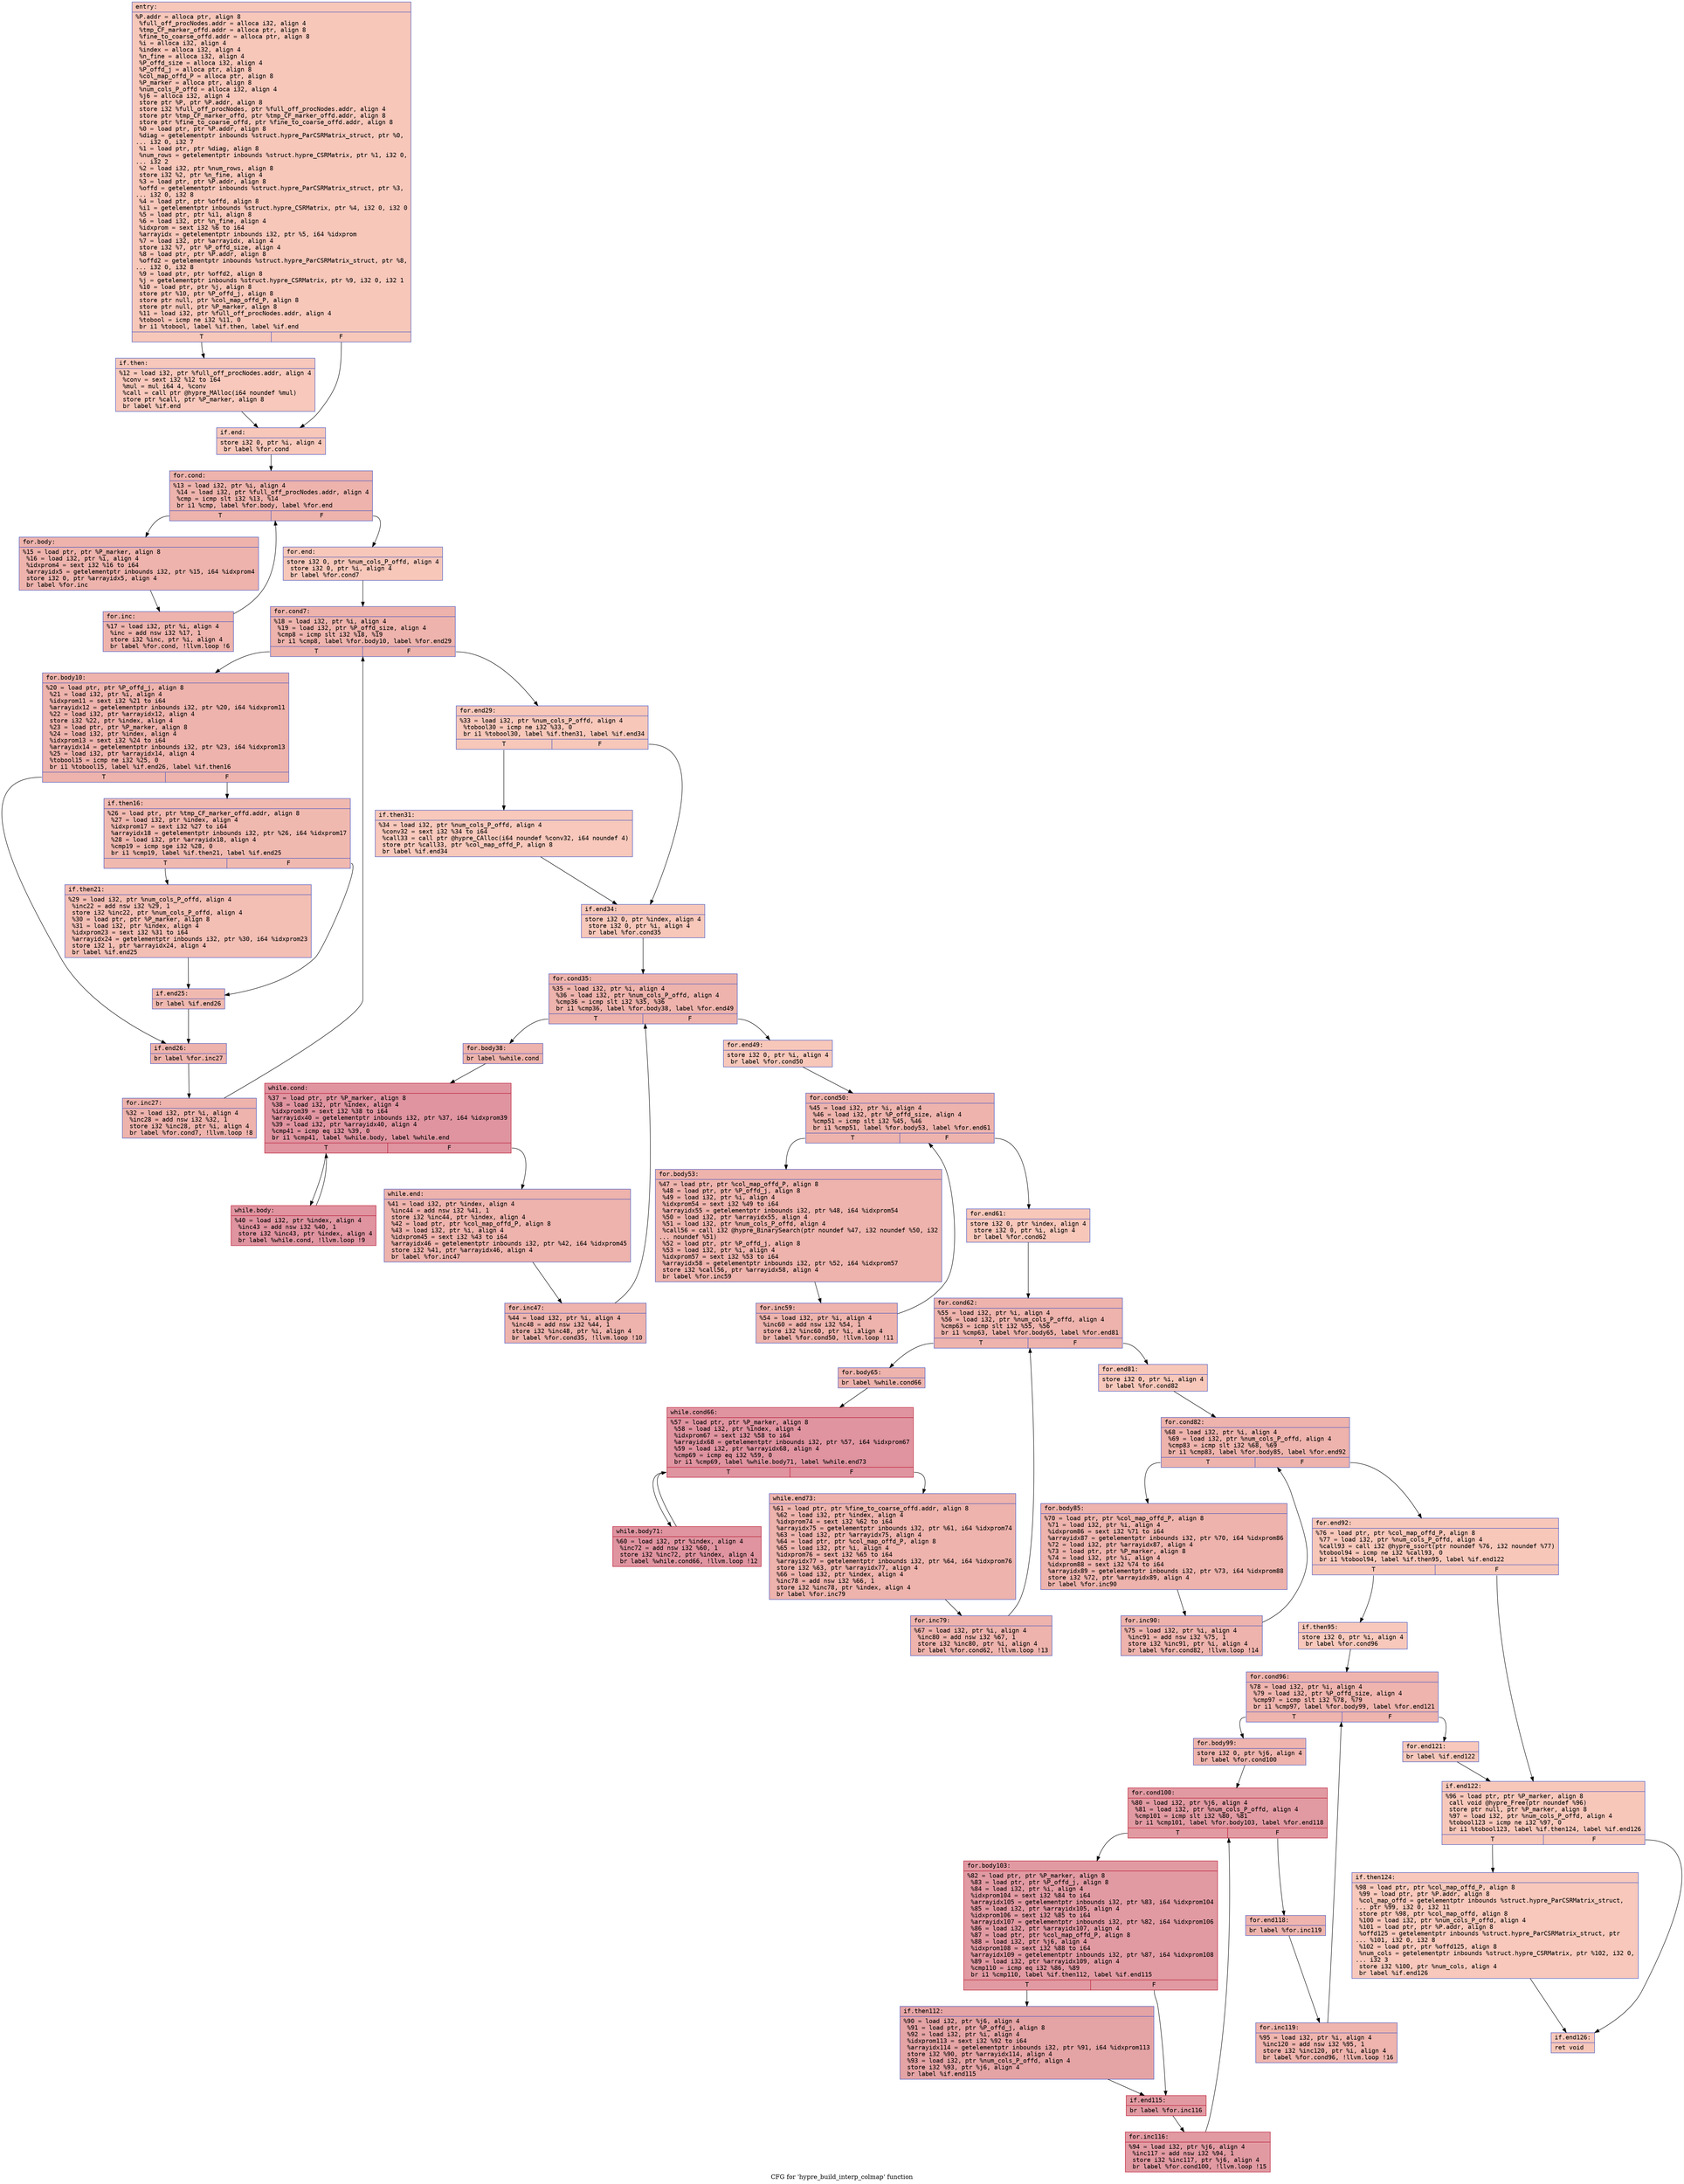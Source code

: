 digraph "CFG for 'hypre_build_interp_colmap' function" {
	label="CFG for 'hypre_build_interp_colmap' function";

	Node0x558fa7030950 [shape=record,color="#3d50c3ff", style=filled, fillcolor="#ec7f6370" fontname="Courier",label="{entry:\l|  %P.addr = alloca ptr, align 8\l  %full_off_procNodes.addr = alloca i32, align 4\l  %tmp_CF_marker_offd.addr = alloca ptr, align 8\l  %fine_to_coarse_offd.addr = alloca ptr, align 8\l  %i = alloca i32, align 4\l  %index = alloca i32, align 4\l  %n_fine = alloca i32, align 4\l  %P_offd_size = alloca i32, align 4\l  %P_offd_j = alloca ptr, align 8\l  %col_map_offd_P = alloca ptr, align 8\l  %P_marker = alloca ptr, align 8\l  %num_cols_P_offd = alloca i32, align 4\l  %j6 = alloca i32, align 4\l  store ptr %P, ptr %P.addr, align 8\l  store i32 %full_off_procNodes, ptr %full_off_procNodes.addr, align 4\l  store ptr %tmp_CF_marker_offd, ptr %tmp_CF_marker_offd.addr, align 8\l  store ptr %fine_to_coarse_offd, ptr %fine_to_coarse_offd.addr, align 8\l  %0 = load ptr, ptr %P.addr, align 8\l  %diag = getelementptr inbounds %struct.hypre_ParCSRMatrix_struct, ptr %0,\l... i32 0, i32 7\l  %1 = load ptr, ptr %diag, align 8\l  %num_rows = getelementptr inbounds %struct.hypre_CSRMatrix, ptr %1, i32 0,\l... i32 2\l  %2 = load i32, ptr %num_rows, align 8\l  store i32 %2, ptr %n_fine, align 4\l  %3 = load ptr, ptr %P.addr, align 8\l  %offd = getelementptr inbounds %struct.hypre_ParCSRMatrix_struct, ptr %3,\l... i32 0, i32 8\l  %4 = load ptr, ptr %offd, align 8\l  %i1 = getelementptr inbounds %struct.hypre_CSRMatrix, ptr %4, i32 0, i32 0\l  %5 = load ptr, ptr %i1, align 8\l  %6 = load i32, ptr %n_fine, align 4\l  %idxprom = sext i32 %6 to i64\l  %arrayidx = getelementptr inbounds i32, ptr %5, i64 %idxprom\l  %7 = load i32, ptr %arrayidx, align 4\l  store i32 %7, ptr %P_offd_size, align 4\l  %8 = load ptr, ptr %P.addr, align 8\l  %offd2 = getelementptr inbounds %struct.hypre_ParCSRMatrix_struct, ptr %8,\l... i32 0, i32 8\l  %9 = load ptr, ptr %offd2, align 8\l  %j = getelementptr inbounds %struct.hypre_CSRMatrix, ptr %9, i32 0, i32 1\l  %10 = load ptr, ptr %j, align 8\l  store ptr %10, ptr %P_offd_j, align 8\l  store ptr null, ptr %col_map_offd_P, align 8\l  store ptr null, ptr %P_marker, align 8\l  %11 = load i32, ptr %full_off_procNodes.addr, align 4\l  %tobool = icmp ne i32 %11, 0\l  br i1 %tobool, label %if.then, label %if.end\l|{<s0>T|<s1>F}}"];
	Node0x558fa7030950:s0 -> Node0x558fa7037bf0[tooltip="entry -> if.then\nProbability 62.50%" ];
	Node0x558fa7030950:s1 -> Node0x558fa7037c60[tooltip="entry -> if.end\nProbability 37.50%" ];
	Node0x558fa7037bf0 [shape=record,color="#3d50c3ff", style=filled, fillcolor="#ed836670" fontname="Courier",label="{if.then:\l|  %12 = load i32, ptr %full_off_procNodes.addr, align 4\l  %conv = sext i32 %12 to i64\l  %mul = mul i64 4, %conv\l  %call = call ptr @hypre_MAlloc(i64 noundef %mul)\l  store ptr %call, ptr %P_marker, align 8\l  br label %if.end\l}"];
	Node0x558fa7037bf0 -> Node0x558fa7037c60[tooltip="if.then -> if.end\nProbability 100.00%" ];
	Node0x558fa7037c60 [shape=record,color="#3d50c3ff", style=filled, fillcolor="#ec7f6370" fontname="Courier",label="{if.end:\l|  store i32 0, ptr %i, align 4\l  br label %for.cond\l}"];
	Node0x558fa7037c60 -> Node0x558fa7038200[tooltip="if.end -> for.cond\nProbability 100.00%" ];
	Node0x558fa7038200 [shape=record,color="#3d50c3ff", style=filled, fillcolor="#d6524470" fontname="Courier",label="{for.cond:\l|  %13 = load i32, ptr %i, align 4\l  %14 = load i32, ptr %full_off_procNodes.addr, align 4\l  %cmp = icmp slt i32 %13, %14\l  br i1 %cmp, label %for.body, label %for.end\l|{<s0>T|<s1>F}}"];
	Node0x558fa7038200:s0 -> Node0x558fa7038470[tooltip="for.cond -> for.body\nProbability 96.88%" ];
	Node0x558fa7038200:s1 -> Node0x558fa70384c0[tooltip="for.cond -> for.end\nProbability 3.12%" ];
	Node0x558fa7038470 [shape=record,color="#3d50c3ff", style=filled, fillcolor="#d6524470" fontname="Courier",label="{for.body:\l|  %15 = load ptr, ptr %P_marker, align 8\l  %16 = load i32, ptr %i, align 4\l  %idxprom4 = sext i32 %16 to i64\l  %arrayidx5 = getelementptr inbounds i32, ptr %15, i64 %idxprom4\l  store i32 0, ptr %arrayidx5, align 4\l  br label %for.inc\l}"];
	Node0x558fa7038470 -> Node0x558fa70388c0[tooltip="for.body -> for.inc\nProbability 100.00%" ];
	Node0x558fa70388c0 [shape=record,color="#3d50c3ff", style=filled, fillcolor="#d6524470" fontname="Courier",label="{for.inc:\l|  %17 = load i32, ptr %i, align 4\l  %inc = add nsw i32 %17, 1\l  store i32 %inc, ptr %i, align 4\l  br label %for.cond, !llvm.loop !6\l}"];
	Node0x558fa70388c0 -> Node0x558fa7038200[tooltip="for.inc -> for.cond\nProbability 100.00%" ];
	Node0x558fa70384c0 [shape=record,color="#3d50c3ff", style=filled, fillcolor="#ec7f6370" fontname="Courier",label="{for.end:\l|  store i32 0, ptr %num_cols_P_offd, align 4\l  store i32 0, ptr %i, align 4\l  br label %for.cond7\l}"];
	Node0x558fa70384c0 -> Node0x558fa7038ea0[tooltip="for.end -> for.cond7\nProbability 100.00%" ];
	Node0x558fa7038ea0 [shape=record,color="#3d50c3ff", style=filled, fillcolor="#d6524470" fontname="Courier",label="{for.cond7:\l|  %18 = load i32, ptr %i, align 4\l  %19 = load i32, ptr %P_offd_size, align 4\l  %cmp8 = icmp slt i32 %18, %19\l  br i1 %cmp8, label %for.body10, label %for.end29\l|{<s0>T|<s1>F}}"];
	Node0x558fa7038ea0:s0 -> Node0x558fa7039110[tooltip="for.cond7 -> for.body10\nProbability 96.88%" ];
	Node0x558fa7038ea0:s1 -> Node0x558fa7039190[tooltip="for.cond7 -> for.end29\nProbability 3.12%" ];
	Node0x558fa7039110 [shape=record,color="#3d50c3ff", style=filled, fillcolor="#d6524470" fontname="Courier",label="{for.body10:\l|  %20 = load ptr, ptr %P_offd_j, align 8\l  %21 = load i32, ptr %i, align 4\l  %idxprom11 = sext i32 %21 to i64\l  %arrayidx12 = getelementptr inbounds i32, ptr %20, i64 %idxprom11\l  %22 = load i32, ptr %arrayidx12, align 4\l  store i32 %22, ptr %index, align 4\l  %23 = load ptr, ptr %P_marker, align 8\l  %24 = load i32, ptr %index, align 4\l  %idxprom13 = sext i32 %24 to i64\l  %arrayidx14 = getelementptr inbounds i32, ptr %23, i64 %idxprom13\l  %25 = load i32, ptr %arrayidx14, align 4\l  %tobool15 = icmp ne i32 %25, 0\l  br i1 %tobool15, label %if.end26, label %if.then16\l|{<s0>T|<s1>F}}"];
	Node0x558fa7039110:s0 -> Node0x558fa703a020[tooltip="for.body10 -> if.end26\nProbability 62.50%" ];
	Node0x558fa7039110:s1 -> Node0x558fa703a0a0[tooltip="for.body10 -> if.then16\nProbability 37.50%" ];
	Node0x558fa703a0a0 [shape=record,color="#3d50c3ff", style=filled, fillcolor="#de614d70" fontname="Courier",label="{if.then16:\l|  %26 = load ptr, ptr %tmp_CF_marker_offd.addr, align 8\l  %27 = load i32, ptr %index, align 4\l  %idxprom17 = sext i32 %27 to i64\l  %arrayidx18 = getelementptr inbounds i32, ptr %26, i64 %idxprom17\l  %28 = load i32, ptr %arrayidx18, align 4\l  %cmp19 = icmp sge i32 %28, 0\l  br i1 %cmp19, label %if.then21, label %if.end25\l|{<s0>T|<s1>F}}"];
	Node0x558fa703a0a0:s0 -> Node0x558fa703a570[tooltip="if.then16 -> if.then21\nProbability 50.00%" ];
	Node0x558fa703a0a0:s1 -> Node0x558fa703a5f0[tooltip="if.then16 -> if.end25\nProbability 50.00%" ];
	Node0x558fa703a570 [shape=record,color="#3d50c3ff", style=filled, fillcolor="#e36c5570" fontname="Courier",label="{if.then21:\l|  %29 = load i32, ptr %num_cols_P_offd, align 4\l  %inc22 = add nsw i32 %29, 1\l  store i32 %inc22, ptr %num_cols_P_offd, align 4\l  %30 = load ptr, ptr %P_marker, align 8\l  %31 = load i32, ptr %index, align 4\l  %idxprom23 = sext i32 %31 to i64\l  %arrayidx24 = getelementptr inbounds i32, ptr %30, i64 %idxprom23\l  store i32 1, ptr %arrayidx24, align 4\l  br label %if.end25\l}"];
	Node0x558fa703a570 -> Node0x558fa703a5f0[tooltip="if.then21 -> if.end25\nProbability 100.00%" ];
	Node0x558fa703a5f0 [shape=record,color="#3d50c3ff", style=filled, fillcolor="#de614d70" fontname="Courier",label="{if.end25:\l|  br label %if.end26\l}"];
	Node0x558fa703a5f0 -> Node0x558fa703a020[tooltip="if.end25 -> if.end26\nProbability 100.00%" ];
	Node0x558fa703a020 [shape=record,color="#3d50c3ff", style=filled, fillcolor="#d6524470" fontname="Courier",label="{if.end26:\l|  br label %for.inc27\l}"];
	Node0x558fa703a020 -> Node0x558fa703ace0[tooltip="if.end26 -> for.inc27\nProbability 100.00%" ];
	Node0x558fa703ace0 [shape=record,color="#3d50c3ff", style=filled, fillcolor="#d6524470" fontname="Courier",label="{for.inc27:\l|  %32 = load i32, ptr %i, align 4\l  %inc28 = add nsw i32 %32, 1\l  store i32 %inc28, ptr %i, align 4\l  br label %for.cond7, !llvm.loop !8\l}"];
	Node0x558fa703ace0 -> Node0x558fa7038ea0[tooltip="for.inc27 -> for.cond7\nProbability 100.00%" ];
	Node0x558fa7039190 [shape=record,color="#3d50c3ff", style=filled, fillcolor="#ec7f6370" fontname="Courier",label="{for.end29:\l|  %33 = load i32, ptr %num_cols_P_offd, align 4\l  %tobool30 = icmp ne i32 %33, 0\l  br i1 %tobool30, label %if.then31, label %if.end34\l|{<s0>T|<s1>F}}"];
	Node0x558fa7039190:s0 -> Node0x558fa703b2a0[tooltip="for.end29 -> if.then31\nProbability 62.50%" ];
	Node0x558fa7039190:s1 -> Node0x558fa703b320[tooltip="for.end29 -> if.end34\nProbability 37.50%" ];
	Node0x558fa703b2a0 [shape=record,color="#3d50c3ff", style=filled, fillcolor="#ed836670" fontname="Courier",label="{if.then31:\l|  %34 = load i32, ptr %num_cols_P_offd, align 4\l  %conv32 = sext i32 %34 to i64\l  %call33 = call ptr @hypre_CAlloc(i64 noundef %conv32, i64 noundef 4)\l  store ptr %call33, ptr %col_map_offd_P, align 8\l  br label %if.end34\l}"];
	Node0x558fa703b2a0 -> Node0x558fa703b320[tooltip="if.then31 -> if.end34\nProbability 100.00%" ];
	Node0x558fa703b320 [shape=record,color="#3d50c3ff", style=filled, fillcolor="#ec7f6370" fontname="Courier",label="{if.end34:\l|  store i32 0, ptr %index, align 4\l  store i32 0, ptr %i, align 4\l  br label %for.cond35\l}"];
	Node0x558fa703b320 -> Node0x558fa703b930[tooltip="if.end34 -> for.cond35\nProbability 100.00%" ];
	Node0x558fa703b930 [shape=record,color="#3d50c3ff", style=filled, fillcolor="#d6524470" fontname="Courier",label="{for.cond35:\l|  %35 = load i32, ptr %i, align 4\l  %36 = load i32, ptr %num_cols_P_offd, align 4\l  %cmp36 = icmp slt i32 %35, %36\l  br i1 %cmp36, label %for.body38, label %for.end49\l|{<s0>T|<s1>F}}"];
	Node0x558fa703b930:s0 -> Node0x558fa703bbb0[tooltip="for.cond35 -> for.body38\nProbability 96.88%" ];
	Node0x558fa703b930:s1 -> Node0x558fa703bc00[tooltip="for.cond35 -> for.end49\nProbability 3.12%" ];
	Node0x558fa703bbb0 [shape=record,color="#3d50c3ff", style=filled, fillcolor="#d6524470" fontname="Courier",label="{for.body38:\l|  br label %while.cond\l}"];
	Node0x558fa703bbb0 -> Node0x558fa703bd30[tooltip="for.body38 -> while.cond\nProbability 100.00%" ];
	Node0x558fa703bd30 [shape=record,color="#b70d28ff", style=filled, fillcolor="#b70d2870" fontname="Courier",label="{while.cond:\l|  %37 = load ptr, ptr %P_marker, align 8\l  %38 = load i32, ptr %index, align 4\l  %idxprom39 = sext i32 %38 to i64\l  %arrayidx40 = getelementptr inbounds i32, ptr %37, i64 %idxprom39\l  %39 = load i32, ptr %arrayidx40, align 4\l  %cmp41 = icmp eq i32 %39, 0\l  br i1 %cmp41, label %while.body, label %while.end\l|{<s0>T|<s1>F}}"];
	Node0x558fa703bd30:s0 -> Node0x558fa703c1c0[tooltip="while.cond -> while.body\nProbability 96.88%" ];
	Node0x558fa703bd30:s1 -> Node0x558fa703c240[tooltip="while.cond -> while.end\nProbability 3.12%" ];
	Node0x558fa703c1c0 [shape=record,color="#b70d28ff", style=filled, fillcolor="#b70d2870" fontname="Courier",label="{while.body:\l|  %40 = load i32, ptr %index, align 4\l  %inc43 = add nsw i32 %40, 1\l  store i32 %inc43, ptr %index, align 4\l  br label %while.cond, !llvm.loop !9\l}"];
	Node0x558fa703c1c0 -> Node0x558fa703bd30[tooltip="while.body -> while.cond\nProbability 100.00%" ];
	Node0x558fa703c240 [shape=record,color="#3d50c3ff", style=filled, fillcolor="#d6524470" fontname="Courier",label="{while.end:\l|  %41 = load i32, ptr %index, align 4\l  %inc44 = add nsw i32 %41, 1\l  store i32 %inc44, ptr %index, align 4\l  %42 = load ptr, ptr %col_map_offd_P, align 8\l  %43 = load i32, ptr %i, align 4\l  %idxprom45 = sext i32 %43 to i64\l  %arrayidx46 = getelementptr inbounds i32, ptr %42, i64 %idxprom45\l  store i32 %41, ptr %arrayidx46, align 4\l  br label %for.inc47\l}"];
	Node0x558fa703c240 -> Node0x558fa703cbe0[tooltip="while.end -> for.inc47\nProbability 100.00%" ];
	Node0x558fa703cbe0 [shape=record,color="#3d50c3ff", style=filled, fillcolor="#d6524470" fontname="Courier",label="{for.inc47:\l|  %44 = load i32, ptr %i, align 4\l  %inc48 = add nsw i32 %44, 1\l  store i32 %inc48, ptr %i, align 4\l  br label %for.cond35, !llvm.loop !10\l}"];
	Node0x558fa703cbe0 -> Node0x558fa703b930[tooltip="for.inc47 -> for.cond35\nProbability 100.00%" ];
	Node0x558fa703bc00 [shape=record,color="#3d50c3ff", style=filled, fillcolor="#ec7f6370" fontname="Courier",label="{for.end49:\l|  store i32 0, ptr %i, align 4\l  br label %for.cond50\l}"];
	Node0x558fa703bc00 -> Node0x558fa703d100[tooltip="for.end49 -> for.cond50\nProbability 100.00%" ];
	Node0x558fa703d100 [shape=record,color="#3d50c3ff", style=filled, fillcolor="#d6524470" fontname="Courier",label="{for.cond50:\l|  %45 = load i32, ptr %i, align 4\l  %46 = load i32, ptr %P_offd_size, align 4\l  %cmp51 = icmp slt i32 %45, %46\l  br i1 %cmp51, label %for.body53, label %for.end61\l|{<s0>T|<s1>F}}"];
	Node0x558fa703d100:s0 -> Node0x558fa703d3a0[tooltip="for.cond50 -> for.body53\nProbability 96.88%" ];
	Node0x558fa703d100:s1 -> Node0x558fa703d420[tooltip="for.cond50 -> for.end61\nProbability 3.12%" ];
	Node0x558fa703d3a0 [shape=record,color="#3d50c3ff", style=filled, fillcolor="#d6524470" fontname="Courier",label="{for.body53:\l|  %47 = load ptr, ptr %col_map_offd_P, align 8\l  %48 = load ptr, ptr %P_offd_j, align 8\l  %49 = load i32, ptr %i, align 4\l  %idxprom54 = sext i32 %49 to i64\l  %arrayidx55 = getelementptr inbounds i32, ptr %48, i64 %idxprom54\l  %50 = load i32, ptr %arrayidx55, align 4\l  %51 = load i32, ptr %num_cols_P_offd, align 4\l  %call56 = call i32 @hypre_BinarySearch(ptr noundef %47, i32 noundef %50, i32\l... noundef %51)\l  %52 = load ptr, ptr %P_offd_j, align 8\l  %53 = load i32, ptr %i, align 4\l  %idxprom57 = sext i32 %53 to i64\l  %arrayidx58 = getelementptr inbounds i32, ptr %52, i64 %idxprom57\l  store i32 %call56, ptr %arrayidx58, align 4\l  br label %for.inc59\l}"];
	Node0x558fa703d3a0 -> Node0x558fa703e4f0[tooltip="for.body53 -> for.inc59\nProbability 100.00%" ];
	Node0x558fa703e4f0 [shape=record,color="#3d50c3ff", style=filled, fillcolor="#d6524470" fontname="Courier",label="{for.inc59:\l|  %54 = load i32, ptr %i, align 4\l  %inc60 = add nsw i32 %54, 1\l  store i32 %inc60, ptr %i, align 4\l  br label %for.cond50, !llvm.loop !11\l}"];
	Node0x558fa703e4f0 -> Node0x558fa703d100[tooltip="for.inc59 -> for.cond50\nProbability 100.00%" ];
	Node0x558fa703d420 [shape=record,color="#3d50c3ff", style=filled, fillcolor="#ec7f6370" fontname="Courier",label="{for.end61:\l|  store i32 0, ptr %index, align 4\l  store i32 0, ptr %i, align 4\l  br label %for.cond62\l}"];
	Node0x558fa703d420 -> Node0x558fa703ea90[tooltip="for.end61 -> for.cond62\nProbability 100.00%" ];
	Node0x558fa703ea90 [shape=record,color="#3d50c3ff", style=filled, fillcolor="#d6524470" fontname="Courier",label="{for.cond62:\l|  %55 = load i32, ptr %i, align 4\l  %56 = load i32, ptr %num_cols_P_offd, align 4\l  %cmp63 = icmp slt i32 %55, %56\l  br i1 %cmp63, label %for.body65, label %for.end81\l|{<s0>T|<s1>F}}"];
	Node0x558fa703ea90:s0 -> Node0x558fa703ed60[tooltip="for.cond62 -> for.body65\nProbability 96.88%" ];
	Node0x558fa703ea90:s1 -> Node0x558fa703edb0[tooltip="for.cond62 -> for.end81\nProbability 3.12%" ];
	Node0x558fa703ed60 [shape=record,color="#3d50c3ff", style=filled, fillcolor="#d6524470" fontname="Courier",label="{for.body65:\l|  br label %while.cond66\l}"];
	Node0x558fa703ed60 -> Node0x558fa7039ab0[tooltip="for.body65 -> while.cond66\nProbability 100.00%" ];
	Node0x558fa7039ab0 [shape=record,color="#b70d28ff", style=filled, fillcolor="#b70d2870" fontname="Courier",label="{while.cond66:\l|  %57 = load ptr, ptr %P_marker, align 8\l  %58 = load i32, ptr %index, align 4\l  %idxprom67 = sext i32 %58 to i64\l  %arrayidx68 = getelementptr inbounds i32, ptr %57, i64 %idxprom67\l  %59 = load i32, ptr %arrayidx68, align 4\l  %cmp69 = icmp eq i32 %59, 0\l  br i1 %cmp69, label %while.body71, label %while.end73\l|{<s0>T|<s1>F}}"];
	Node0x558fa7039ab0:s0 -> Node0x558fa7039f40[tooltip="while.cond66 -> while.body71\nProbability 96.88%" ];
	Node0x558fa7039ab0:s1 -> Node0x558fa7039fc0[tooltip="while.cond66 -> while.end73\nProbability 3.12%" ];
	Node0x558fa7039f40 [shape=record,color="#b70d28ff", style=filled, fillcolor="#b70d2870" fontname="Courier",label="{while.body71:\l|  %60 = load i32, ptr %index, align 4\l  %inc72 = add nsw i32 %60, 1\l  store i32 %inc72, ptr %index, align 4\l  br label %while.cond66, !llvm.loop !12\l}"];
	Node0x558fa7039f40 -> Node0x558fa7039ab0[tooltip="while.body71 -> while.cond66\nProbability 100.00%" ];
	Node0x558fa7039fc0 [shape=record,color="#3d50c3ff", style=filled, fillcolor="#d6524470" fontname="Courier",label="{while.end73:\l|  %61 = load ptr, ptr %fine_to_coarse_offd.addr, align 8\l  %62 = load i32, ptr %index, align 4\l  %idxprom74 = sext i32 %62 to i64\l  %arrayidx75 = getelementptr inbounds i32, ptr %61, i64 %idxprom74\l  %63 = load i32, ptr %arrayidx75, align 4\l  %64 = load ptr, ptr %col_map_offd_P, align 8\l  %65 = load i32, ptr %i, align 4\l  %idxprom76 = sext i32 %65 to i64\l  %arrayidx77 = getelementptr inbounds i32, ptr %64, i64 %idxprom76\l  store i32 %63, ptr %arrayidx77, align 4\l  %66 = load i32, ptr %index, align 4\l  %inc78 = add nsw i32 %66, 1\l  store i32 %inc78, ptr %index, align 4\l  br label %for.inc79\l}"];
	Node0x558fa7039fc0 -> Node0x558fa7040690[tooltip="while.end73 -> for.inc79\nProbability 100.00%" ];
	Node0x558fa7040690 [shape=record,color="#3d50c3ff", style=filled, fillcolor="#d6524470" fontname="Courier",label="{for.inc79:\l|  %67 = load i32, ptr %i, align 4\l  %inc80 = add nsw i32 %67, 1\l  store i32 %inc80, ptr %i, align 4\l  br label %for.cond62, !llvm.loop !13\l}"];
	Node0x558fa7040690 -> Node0x558fa703ea90[tooltip="for.inc79 -> for.cond62\nProbability 100.00%" ];
	Node0x558fa703edb0 [shape=record,color="#3d50c3ff", style=filled, fillcolor="#ec7f6370" fontname="Courier",label="{for.end81:\l|  store i32 0, ptr %i, align 4\l  br label %for.cond82\l}"];
	Node0x558fa703edb0 -> Node0x558fa7040bb0[tooltip="for.end81 -> for.cond82\nProbability 100.00%" ];
	Node0x558fa7040bb0 [shape=record,color="#3d50c3ff", style=filled, fillcolor="#d6524470" fontname="Courier",label="{for.cond82:\l|  %68 = load i32, ptr %i, align 4\l  %69 = load i32, ptr %num_cols_P_offd, align 4\l  %cmp83 = icmp slt i32 %68, %69\l  br i1 %cmp83, label %for.body85, label %for.end92\l|{<s0>T|<s1>F}}"];
	Node0x558fa7040bb0:s0 -> Node0x558fa7040e80[tooltip="for.cond82 -> for.body85\nProbability 96.88%" ];
	Node0x558fa7040bb0:s1 -> Node0x558fa7040ed0[tooltip="for.cond82 -> for.end92\nProbability 3.12%" ];
	Node0x558fa7040e80 [shape=record,color="#3d50c3ff", style=filled, fillcolor="#d6524470" fontname="Courier",label="{for.body85:\l|  %70 = load ptr, ptr %col_map_offd_P, align 8\l  %71 = load i32, ptr %i, align 4\l  %idxprom86 = sext i32 %71 to i64\l  %arrayidx87 = getelementptr inbounds i32, ptr %70, i64 %idxprom86\l  %72 = load i32, ptr %arrayidx87, align 4\l  %73 = load ptr, ptr %P_marker, align 8\l  %74 = load i32, ptr %i, align 4\l  %idxprom88 = sext i32 %74 to i64\l  %arrayidx89 = getelementptr inbounds i32, ptr %73, i64 %idxprom88\l  store i32 %72, ptr %arrayidx89, align 4\l  br label %for.inc90\l}"];
	Node0x558fa7040e80 -> Node0x558fa7041600[tooltip="for.body85 -> for.inc90\nProbability 100.00%" ];
	Node0x558fa7041600 [shape=record,color="#3d50c3ff", style=filled, fillcolor="#d6524470" fontname="Courier",label="{for.inc90:\l|  %75 = load i32, ptr %i, align 4\l  %inc91 = add nsw i32 %75, 1\l  store i32 %inc91, ptr %i, align 4\l  br label %for.cond82, !llvm.loop !14\l}"];
	Node0x558fa7041600 -> Node0x558fa7040bb0[tooltip="for.inc90 -> for.cond82\nProbability 100.00%" ];
	Node0x558fa7040ed0 [shape=record,color="#3d50c3ff", style=filled, fillcolor="#ec7f6370" fontname="Courier",label="{for.end92:\l|  %76 = load ptr, ptr %col_map_offd_P, align 8\l  %77 = load i32, ptr %num_cols_P_offd, align 4\l  %call93 = call i32 @hypre_ssort(ptr noundef %76, i32 noundef %77)\l  %tobool94 = icmp ne i32 %call93, 0\l  br i1 %tobool94, label %if.then95, label %if.end122\l|{<s0>T|<s1>F}}"];
	Node0x558fa7040ed0:s0 -> Node0x558fa7041d90[tooltip="for.end92 -> if.then95\nProbability 62.50%" ];
	Node0x558fa7040ed0:s1 -> Node0x558fa7041e10[tooltip="for.end92 -> if.end122\nProbability 37.50%" ];
	Node0x558fa7041d90 [shape=record,color="#3d50c3ff", style=filled, fillcolor="#ed836670" fontname="Courier",label="{if.then95:\l|  store i32 0, ptr %i, align 4\l  br label %for.cond96\l}"];
	Node0x558fa7041d90 -> Node0x558fa7041fe0[tooltip="if.then95 -> for.cond96\nProbability 100.00%" ];
	Node0x558fa7041fe0 [shape=record,color="#3d50c3ff", style=filled, fillcolor="#d8564670" fontname="Courier",label="{for.cond96:\l|  %78 = load i32, ptr %i, align 4\l  %79 = load i32, ptr %P_offd_size, align 4\l  %cmp97 = icmp slt i32 %78, %79\l  br i1 %cmp97, label %for.body99, label %for.end121\l|{<s0>T|<s1>F}}"];
	Node0x558fa7041fe0:s0 -> Node0x558fa7017a10[tooltip="for.cond96 -> for.body99\nProbability 96.88%" ];
	Node0x558fa7041fe0:s1 -> Node0x558fa7017a90[tooltip="for.cond96 -> for.end121\nProbability 3.12%" ];
	Node0x558fa7017a10 [shape=record,color="#3d50c3ff", style=filled, fillcolor="#d8564670" fontname="Courier",label="{for.body99:\l|  store i32 0, ptr %j6, align 4\l  br label %for.cond100\l}"];
	Node0x558fa7017a10 -> Node0x558fa7017c60[tooltip="for.body99 -> for.cond100\nProbability 100.00%" ];
	Node0x558fa7017c60 [shape=record,color="#b70d28ff", style=filled, fillcolor="#bb1b2c70" fontname="Courier",label="{for.cond100:\l|  %80 = load i32, ptr %j6, align 4\l  %81 = load i32, ptr %num_cols_P_offd, align 4\l  %cmp101 = icmp slt i32 %80, %81\l  br i1 %cmp101, label %for.body103, label %for.end118\l|{<s0>T|<s1>F}}"];
	Node0x558fa7017c60:s0 -> Node0x558fa7017f30[tooltip="for.cond100 -> for.body103\nProbability 96.88%" ];
	Node0x558fa7017c60:s1 -> Node0x558fa7017f80[tooltip="for.cond100 -> for.end118\nProbability 3.12%" ];
	Node0x558fa7017f30 [shape=record,color="#b70d28ff", style=filled, fillcolor="#bb1b2c70" fontname="Courier",label="{for.body103:\l|  %82 = load ptr, ptr %P_marker, align 8\l  %83 = load ptr, ptr %P_offd_j, align 8\l  %84 = load i32, ptr %i, align 4\l  %idxprom104 = sext i32 %84 to i64\l  %arrayidx105 = getelementptr inbounds i32, ptr %83, i64 %idxprom104\l  %85 = load i32, ptr %arrayidx105, align 4\l  %idxprom106 = sext i32 %85 to i64\l  %arrayidx107 = getelementptr inbounds i32, ptr %82, i64 %idxprom106\l  %86 = load i32, ptr %arrayidx107, align 4\l  %87 = load ptr, ptr %col_map_offd_P, align 8\l  %88 = load i32, ptr %j6, align 4\l  %idxprom108 = sext i32 %88 to i64\l  %arrayidx109 = getelementptr inbounds i32, ptr %87, i64 %idxprom108\l  %89 = load i32, ptr %arrayidx109, align 4\l  %cmp110 = icmp eq i32 %86, %89\l  br i1 %cmp110, label %if.then112, label %if.end115\l|{<s0>T|<s1>F}}"];
	Node0x558fa7017f30:s0 -> Node0x558fa70189b0[tooltip="for.body103 -> if.then112\nProbability 50.00%" ];
	Node0x558fa7017f30:s1 -> Node0x558fa7018a30[tooltip="for.body103 -> if.end115\nProbability 50.00%" ];
	Node0x558fa70189b0 [shape=record,color="#3d50c3ff", style=filled, fillcolor="#c32e3170" fontname="Courier",label="{if.then112:\l|  %90 = load i32, ptr %j6, align 4\l  %91 = load ptr, ptr %P_offd_j, align 8\l  %92 = load i32, ptr %i, align 4\l  %idxprom113 = sext i32 %92 to i64\l  %arrayidx114 = getelementptr inbounds i32, ptr %91, i64 %idxprom113\l  store i32 %90, ptr %arrayidx114, align 4\l  %93 = load i32, ptr %num_cols_P_offd, align 4\l  store i32 %93, ptr %j6, align 4\l  br label %if.end115\l}"];
	Node0x558fa70189b0 -> Node0x558fa7018a30[tooltip="if.then112 -> if.end115\nProbability 100.00%" ];
	Node0x558fa7018a30 [shape=record,color="#b70d28ff", style=filled, fillcolor="#bb1b2c70" fontname="Courier",label="{if.end115:\l|  br label %for.inc116\l}"];
	Node0x558fa7018a30 -> Node0x558fa70190b0[tooltip="if.end115 -> for.inc116\nProbability 100.00%" ];
	Node0x558fa70190b0 [shape=record,color="#b70d28ff", style=filled, fillcolor="#bb1b2c70" fontname="Courier",label="{for.inc116:\l|  %94 = load i32, ptr %j6, align 4\l  %inc117 = add nsw i32 %94, 1\l  store i32 %inc117, ptr %j6, align 4\l  br label %for.cond100, !llvm.loop !15\l}"];
	Node0x558fa70190b0 -> Node0x558fa7017c60[tooltip="for.inc116 -> for.cond100\nProbability 100.00%" ];
	Node0x558fa7017f80 [shape=record,color="#3d50c3ff", style=filled, fillcolor="#d8564670" fontname="Courier",label="{for.end118:\l|  br label %for.inc119\l}"];
	Node0x558fa7017f80 -> Node0x558fa7019500[tooltip="for.end118 -> for.inc119\nProbability 100.00%" ];
	Node0x558fa7019500 [shape=record,color="#3d50c3ff", style=filled, fillcolor="#d8564670" fontname="Courier",label="{for.inc119:\l|  %95 = load i32, ptr %i, align 4\l  %inc120 = add nsw i32 %95, 1\l  store i32 %inc120, ptr %i, align 4\l  br label %for.cond96, !llvm.loop !16\l}"];
	Node0x558fa7019500 -> Node0x558fa7041fe0[tooltip="for.inc119 -> for.cond96\nProbability 100.00%" ];
	Node0x558fa7017a90 [shape=record,color="#3d50c3ff", style=filled, fillcolor="#ed836670" fontname="Courier",label="{for.end121:\l|  br label %if.end122\l}"];
	Node0x558fa7017a90 -> Node0x558fa7041e10[tooltip="for.end121 -> if.end122\nProbability 100.00%" ];
	Node0x558fa7041e10 [shape=record,color="#3d50c3ff", style=filled, fillcolor="#ec7f6370" fontname="Courier",label="{if.end122:\l|  %96 = load ptr, ptr %P_marker, align 8\l  call void @hypre_Free(ptr noundef %96)\l  store ptr null, ptr %P_marker, align 8\l  %97 = load i32, ptr %num_cols_P_offd, align 4\l  %tobool123 = icmp ne i32 %97, 0\l  br i1 %tobool123, label %if.then124, label %if.end126\l|{<s0>T|<s1>F}}"];
	Node0x558fa7041e10:s0 -> Node0x558fa703dcc0[tooltip="if.end122 -> if.then124\nProbability 62.50%" ];
	Node0x558fa7041e10:s1 -> Node0x558fa703dd40[tooltip="if.end122 -> if.end126\nProbability 37.50%" ];
	Node0x558fa703dcc0 [shape=record,color="#3d50c3ff", style=filled, fillcolor="#ed836670" fontname="Courier",label="{if.then124:\l|  %98 = load ptr, ptr %col_map_offd_P, align 8\l  %99 = load ptr, ptr %P.addr, align 8\l  %col_map_offd = getelementptr inbounds %struct.hypre_ParCSRMatrix_struct,\l... ptr %99, i32 0, i32 11\l  store ptr %98, ptr %col_map_offd, align 8\l  %100 = load i32, ptr %num_cols_P_offd, align 4\l  %101 = load ptr, ptr %P.addr, align 8\l  %offd125 = getelementptr inbounds %struct.hypre_ParCSRMatrix_struct, ptr\l... %101, i32 0, i32 8\l  %102 = load ptr, ptr %offd125, align 8\l  %num_cols = getelementptr inbounds %struct.hypre_CSRMatrix, ptr %102, i32 0,\l... i32 3\l  store i32 %100, ptr %num_cols, align 4\l  br label %if.end126\l}"];
	Node0x558fa703dcc0 -> Node0x558fa703dd40[tooltip="if.then124 -> if.end126\nProbability 100.00%" ];
	Node0x558fa703dd40 [shape=record,color="#3d50c3ff", style=filled, fillcolor="#ec7f6370" fontname="Courier",label="{if.end126:\l|  ret void\l}"];
}
